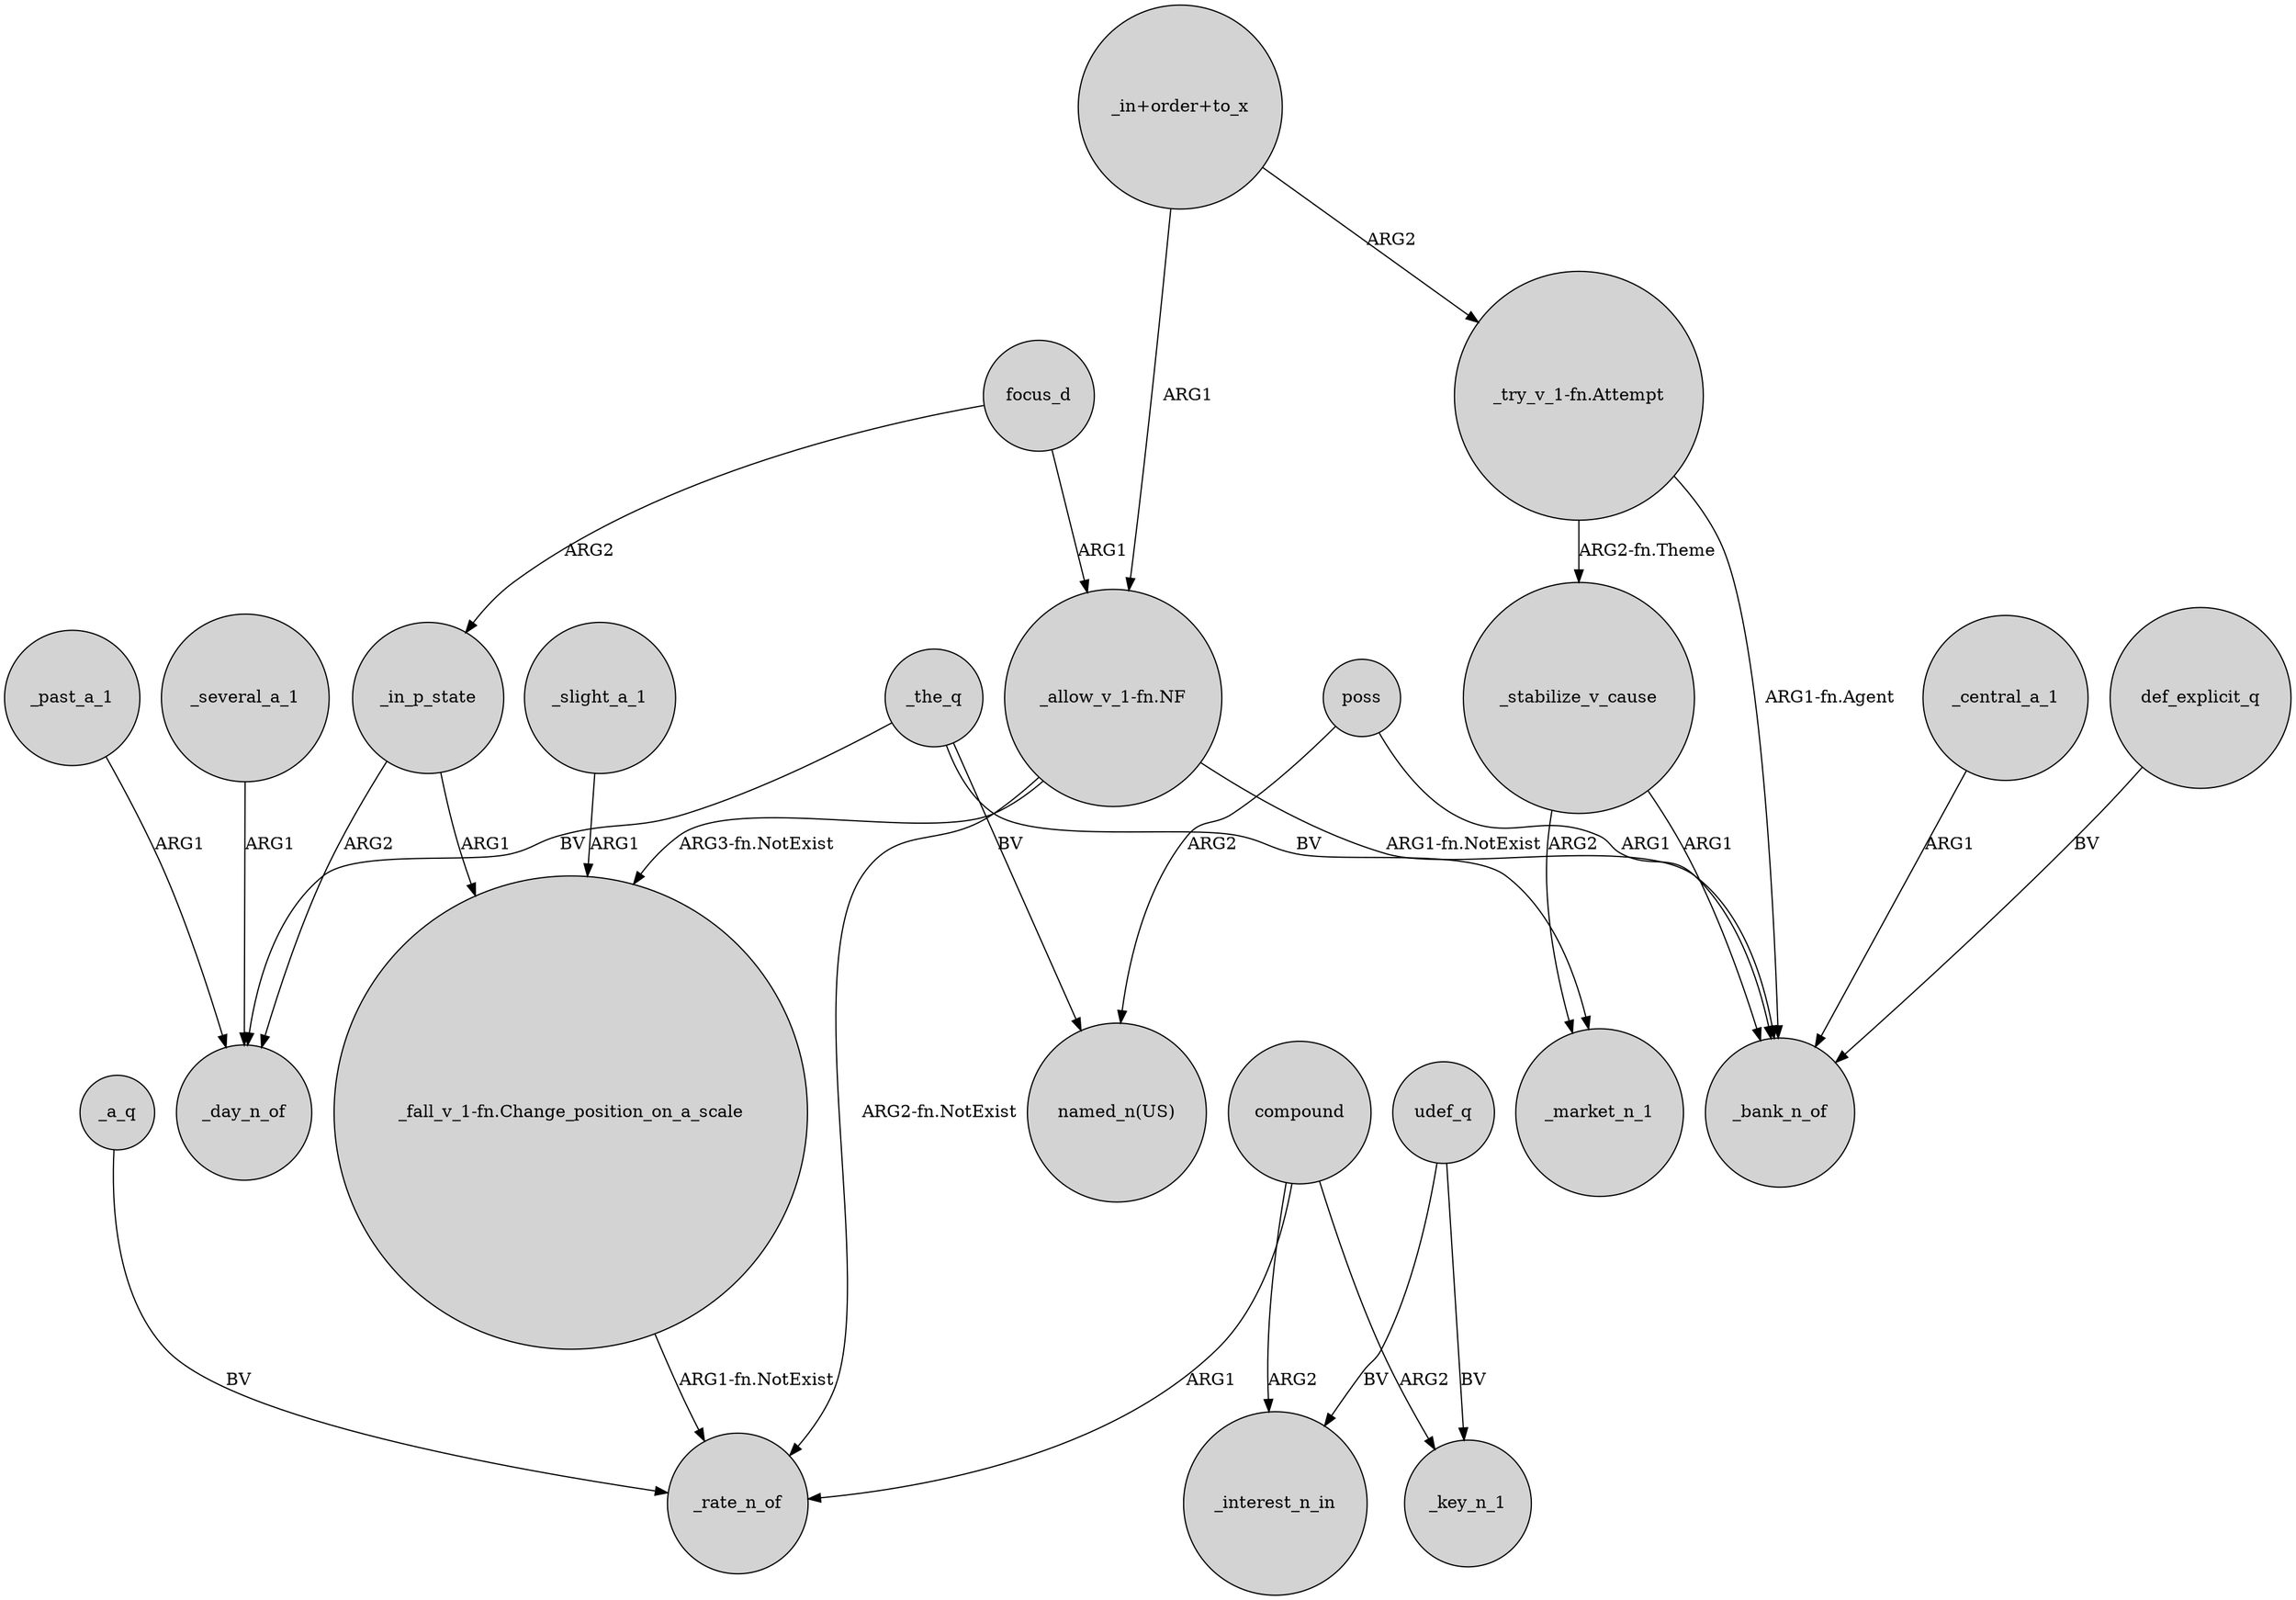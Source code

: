 digraph {
	node [shape=circle style=filled]
	focus_d -> "_allow_v_1-fn.NF" [label=ARG1]
	compound -> _key_n_1 [label=ARG2]
	udef_q -> _key_n_1 [label=BV]
	"_in+order+to_x" -> "_allow_v_1-fn.NF" [label=ARG1]
	focus_d -> _in_p_state [label=ARG2]
	compound -> _rate_n_of [label=ARG1]
	"_try_v_1-fn.Attempt" -> _bank_n_of [label="ARG1-fn.Agent"]
	"_fall_v_1-fn.Change_position_on_a_scale" -> _rate_n_of [label="ARG1-fn.NotExist"]
	_a_q -> _rate_n_of [label=BV]
	udef_q -> _interest_n_in [label=BV]
	_slight_a_1 -> "_fall_v_1-fn.Change_position_on_a_scale" [label=ARG1]
	"_allow_v_1-fn.NF" -> _bank_n_of [label="ARG1-fn.NotExist"]
	compound -> _interest_n_in [label=ARG2]
	_the_q -> "named_n(US)" [label=BV]
	"_try_v_1-fn.Attempt" -> _stabilize_v_cause [label="ARG2-fn.Theme"]
	poss -> _bank_n_of [label=ARG1]
	_the_q -> _day_n_of [label=BV]
	_in_p_state -> _day_n_of [label=ARG2]
	_central_a_1 -> _bank_n_of [label=ARG1]
	"_allow_v_1-fn.NF" -> _rate_n_of [label="ARG2-fn.NotExist"]
	_in_p_state -> "_fall_v_1-fn.Change_position_on_a_scale" [label=ARG1]
	_stabilize_v_cause -> _market_n_1 [label=ARG2]
	_stabilize_v_cause -> _bank_n_of [label=ARG1]
	def_explicit_q -> _bank_n_of [label=BV]
	_several_a_1 -> _day_n_of [label=ARG1]
	_the_q -> _market_n_1 [label=BV]
	poss -> "named_n(US)" [label=ARG2]
	_past_a_1 -> _day_n_of [label=ARG1]
	"_in+order+to_x" -> "_try_v_1-fn.Attempt" [label=ARG2]
	"_allow_v_1-fn.NF" -> "_fall_v_1-fn.Change_position_on_a_scale" [label="ARG3-fn.NotExist"]
}
